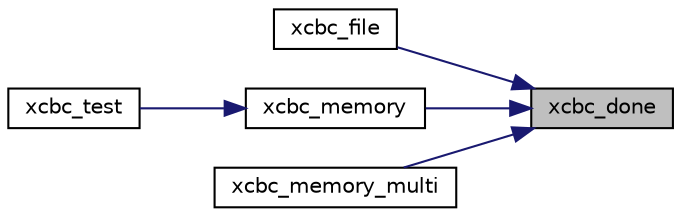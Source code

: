 digraph "xcbc_done"
{
 // LATEX_PDF_SIZE
  edge [fontname="Helvetica",fontsize="10",labelfontname="Helvetica",labelfontsize="10"];
  node [fontname="Helvetica",fontsize="10",shape=record];
  rankdir="RL";
  Node3 [label="xcbc_done",height=0.2,width=0.4,color="black", fillcolor="grey75", style="filled", fontcolor="black",tooltip="Terminate the XCBC-MAC state."];
  Node3 -> Node4 [dir="back",color="midnightblue",fontsize="10",style="solid",fontname="Helvetica"];
  Node4 [label="xcbc_file",height=0.2,width=0.4,color="black", fillcolor="white", style="filled",URL="$xcbc__file_8c.html#ae7e1146329a4421da93ed0590857e232",tooltip="XCBC a file."];
  Node3 -> Node5 [dir="back",color="midnightblue",fontsize="10",style="solid",fontname="Helvetica"];
  Node5 [label="xcbc_memory",height=0.2,width=0.4,color="black", fillcolor="white", style="filled",URL="$xcbc__memory_8c.html#a5b34b1c0334478c5bf640ecce5b12f42",tooltip="XCBC-MAC a block of memory."];
  Node5 -> Node6 [dir="back",color="midnightblue",fontsize="10",style="solid",fontname="Helvetica"];
  Node6 [label="xcbc_test",height=0.2,width=0.4,color="black", fillcolor="white", style="filled",URL="$xcbc__test_8c.html#a7154e3fde1d58dad1b721962dea2a782",tooltip="Test XCBC-MAC mode Return CRYPT_OK on succes."];
  Node3 -> Node7 [dir="back",color="midnightblue",fontsize="10",style="solid",fontname="Helvetica"];
  Node7 [label="xcbc_memory_multi",height=0.2,width=0.4,color="black", fillcolor="white", style="filled",URL="$xcbc__memory__multi_8c.html#a46c4a78219a0eeaaf8be3f599f8a3bba",tooltip="XCBC multiple blocks of memory."];
}
